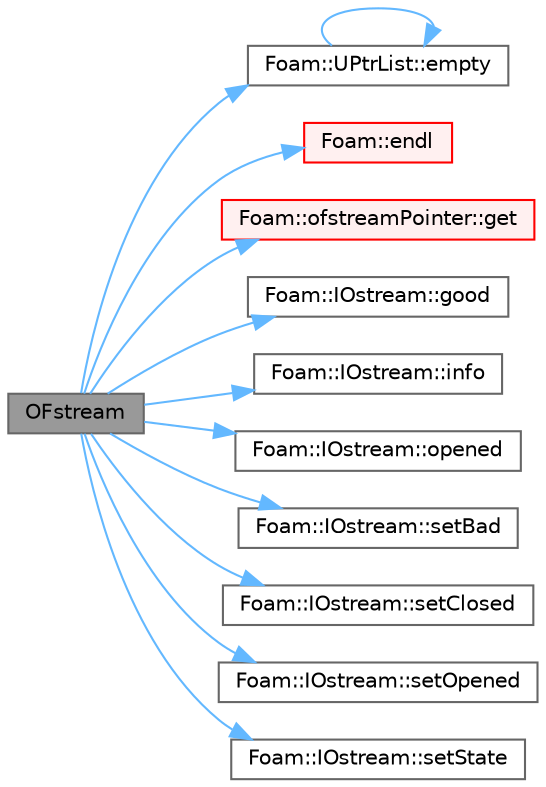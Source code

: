 digraph "OFstream"
{
 // LATEX_PDF_SIZE
  bgcolor="transparent";
  edge [fontname=Helvetica,fontsize=10,labelfontname=Helvetica,labelfontsize=10];
  node [fontname=Helvetica,fontsize=10,shape=box,height=0.2,width=0.4];
  rankdir="LR";
  Node1 [id="Node000001",label="OFstream",height=0.2,width=0.4,color="gray40", fillcolor="grey60", style="filled", fontcolor="black",tooltip=" "];
  Node1 -> Node2 [id="edge1_Node000001_Node000002",color="steelblue1",style="solid",tooltip=" "];
  Node2 [id="Node000002",label="Foam::UPtrList::empty",height=0.2,width=0.4,color="grey40", fillcolor="white", style="filled",URL="$classFoam_1_1UPtrList.html#a3f6fc5de06a318920d84f3c3742db07f",tooltip=" "];
  Node2 -> Node2 [id="edge2_Node000002_Node000002",color="steelblue1",style="solid",tooltip=" "];
  Node1 -> Node3 [id="edge3_Node000001_Node000003",color="steelblue1",style="solid",tooltip=" "];
  Node3 [id="Node000003",label="Foam::endl",height=0.2,width=0.4,color="red", fillcolor="#FFF0F0", style="filled",URL="$namespaceFoam.html#a7d5eca45a323264dc5fe811500ebda47",tooltip=" "];
  Node1 -> Node7 [id="edge4_Node000001_Node000007",color="steelblue1",style="solid",tooltip=" "];
  Node7 [id="Node000007",label="Foam::ofstreamPointer::get",height=0.2,width=0.4,color="red", fillcolor="#FFF0F0", style="filled",URL="$classFoam_1_1ofstreamPointer.html#a63b66d310b854d70065e21016906d546",tooltip=" "];
  Node1 -> Node9 [id="edge5_Node000001_Node000009",color="steelblue1",style="solid",tooltip=" "];
  Node9 [id="Node000009",label="Foam::IOstream::good",height=0.2,width=0.4,color="grey40", fillcolor="white", style="filled",URL="$classFoam_1_1IOstream.html#a57a3459b7c5951cb10421aae5774450b",tooltip=" "];
  Node1 -> Node10 [id="edge6_Node000001_Node000010",color="steelblue1",style="solid",tooltip=" "];
  Node10 [id="Node000010",label="Foam::IOstream::info",height=0.2,width=0.4,color="grey40", fillcolor="white", style="filled",URL="$classFoam_1_1IOstream.html#a77684704ea75eea3ca63de8fc9f464fb",tooltip=" "];
  Node1 -> Node11 [id="edge7_Node000001_Node000011",color="steelblue1",style="solid",tooltip=" "];
  Node11 [id="Node000011",label="Foam::IOstream::opened",height=0.2,width=0.4,color="grey40", fillcolor="white", style="filled",URL="$classFoam_1_1IOstream.html#a5d8c0d6a54ae0763c4507e2fab8bc82c",tooltip=" "];
  Node1 -> Node12 [id="edge8_Node000001_Node000012",color="steelblue1",style="solid",tooltip=" "];
  Node12 [id="Node000012",label="Foam::IOstream::setBad",height=0.2,width=0.4,color="grey40", fillcolor="white", style="filled",URL="$classFoam_1_1IOstream.html#a638b33dd25b3cd8ea7e846f04fd6a6a3",tooltip=" "];
  Node1 -> Node13 [id="edge9_Node000001_Node000013",color="steelblue1",style="solid",tooltip=" "];
  Node13 [id="Node000013",label="Foam::IOstream::setClosed",height=0.2,width=0.4,color="grey40", fillcolor="white", style="filled",URL="$classFoam_1_1IOstream.html#a8ea3c063d5aeeb0d37e86e5065a8b9dc",tooltip=" "];
  Node1 -> Node14 [id="edge10_Node000001_Node000014",color="steelblue1",style="solid",tooltip=" "];
  Node14 [id="Node000014",label="Foam::IOstream::setOpened",height=0.2,width=0.4,color="grey40", fillcolor="white", style="filled",URL="$classFoam_1_1IOstream.html#aeaa3927db74818bc44f037ed47b7e502",tooltip=" "];
  Node1 -> Node15 [id="edge11_Node000001_Node000015",color="steelblue1",style="solid",tooltip=" "];
  Node15 [id="Node000015",label="Foam::IOstream::setState",height=0.2,width=0.4,color="grey40", fillcolor="white", style="filled",URL="$classFoam_1_1IOstream.html#ab4c524baa11cba878822800a45629acf",tooltip=" "];
}
